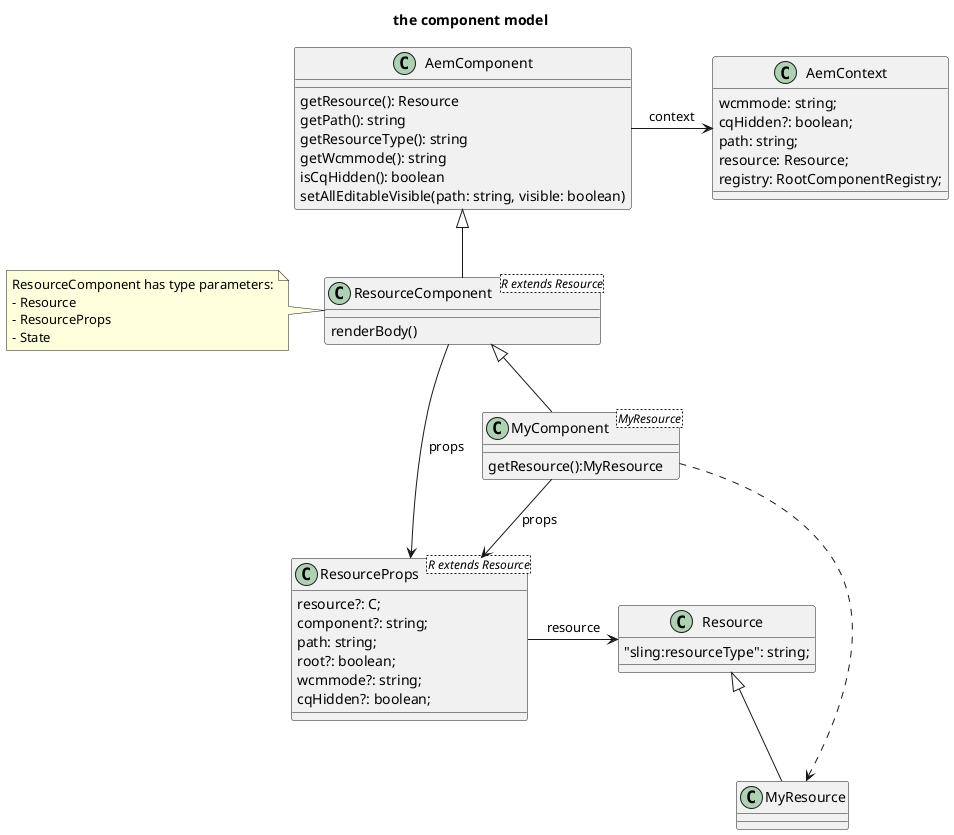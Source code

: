 @startuml

title the component model

class AemContext {
    wcmmode: string;
    cqHidden?: boolean;
    path: string;
    resource: Resource;
    registry: RootComponentRegistry;
}

class AemComponent {

    getResource(): Resource
    getPath(): string
    getResourceType(): string
    getWcmmode(): string
    isCqHidden(): boolean
    setAllEditableVisible(path: string, visible: boolean)
}

AemComponent -> AemContext : context

class Resource {
    "sling:resourceType": string;
}

class ResourceProps<R extends Resource> {
    resource?: C;
    component?: string;
    path: string;
    root?: boolean;
    wcmmode?: string;
    cqHidden?: boolean;

}

ResourceProps -> Resource : resource

class ResourceComponent<R extends Resource> extends AemComponent{
    renderBody()
}

note left of ResourceComponent
ResourceComponent has type parameters:
- Resource
- ResourceProps
- State
end note


ResourceComponent -> ResourceProps : props


class MyComponent<MyResource> extends ResourceComponent {
    getResource():MyResource
}

class MyResource extends Resource {
}

MyComponent --> ResourceProps : props

MyComponent .> MyResource



@enduml